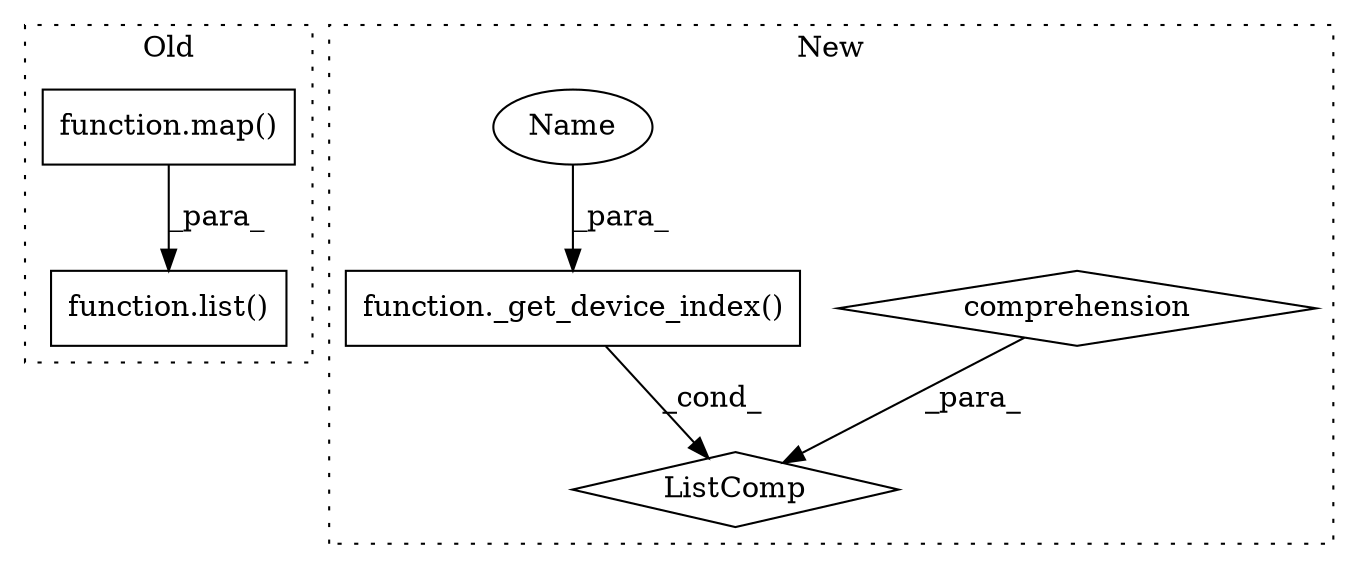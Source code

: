 digraph G {
subgraph cluster0 {
1 [label="function.map()" a="75" s="8688,8740" l="4,1" shape="box"];
5 [label="function.list()" a="75" s="8683,8741" l="5,1" shape="box"];
label = "Old";
style="dotted";
}
subgraph cluster1 {
2 [label="function._get_device_index()" a="75" s="8662,8687" l="18,1" shape="box"];
3 [label="comprehension" a="45" s="8689" l="3" shape="diamond"];
4 [label="ListComp" a="106" s="8661" l="48" shape="diamond"];
6 [label="Name" a="87" s="8680" l="1" shape="ellipse"];
label = "New";
style="dotted";
}
1 -> 5 [label="_para_"];
2 -> 4 [label="_cond_"];
3 -> 4 [label="_para_"];
6 -> 2 [label="_para_"];
}